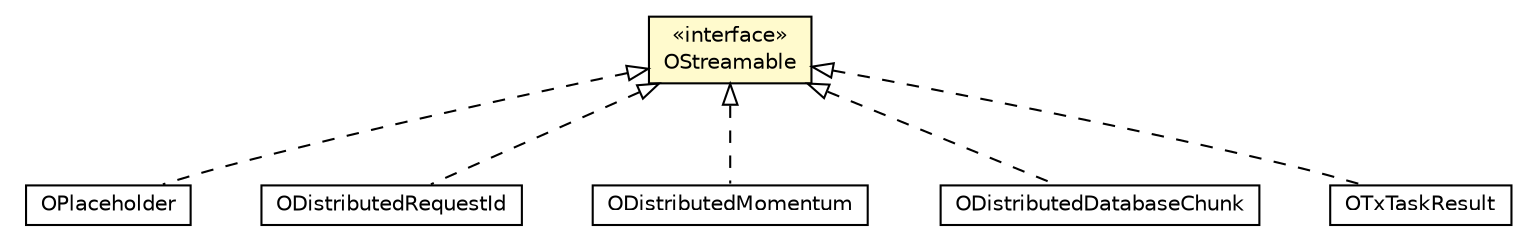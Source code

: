 #!/usr/local/bin/dot
#
# Class diagram 
# Generated by UMLGraph version R5_6-24-gf6e263 (http://www.umlgraph.org/)
#

digraph G {
	edge [fontname="Helvetica",fontsize=10,labelfontname="Helvetica",labelfontsize=10];
	node [fontname="Helvetica",fontsize=10,shape=plaintext];
	nodesep=0.25;
	ranksep=0.5;
	// com.orientechnologies.orient.core.db.record.OPlaceholder
	c4093023 [label=<<table title="com.orientechnologies.orient.core.db.record.OPlaceholder" border="0" cellborder="1" cellspacing="0" cellpadding="2" port="p" href="../db/record/OPlaceholder.html">
		<tr><td><table border="0" cellspacing="0" cellpadding="1">
<tr><td align="center" balign="center"> OPlaceholder </td></tr>
		</table></td></tr>
		</table>>, URL="../db/record/OPlaceholder.html", fontname="Helvetica", fontcolor="black", fontsize=10.0];
	// com.orientechnologies.orient.core.serialization.OStreamable
	c4093735 [label=<<table title="com.orientechnologies.orient.core.serialization.OStreamable" border="0" cellborder="1" cellspacing="0" cellpadding="2" port="p" bgcolor="lemonChiffon" href="./OStreamable.html">
		<tr><td><table border="0" cellspacing="0" cellpadding="1">
<tr><td align="center" balign="center"> &#171;interface&#187; </td></tr>
<tr><td align="center" balign="center"> OStreamable </td></tr>
		</table></td></tr>
		</table>>, URL="./OStreamable.html", fontname="Helvetica", fontcolor="black", fontsize=10.0];
	// com.orientechnologies.orient.server.distributed.ODistributedRequestId
	c4094368 [label=<<table title="com.orientechnologies.orient.server.distributed.ODistributedRequestId" border="0" cellborder="1" cellspacing="0" cellpadding="2" port="p" href="../../server/distributed/ODistributedRequestId.html">
		<tr><td><table border="0" cellspacing="0" cellpadding="1">
<tr><td align="center" balign="center"> ODistributedRequestId </td></tr>
		</table></td></tr>
		</table>>, URL="../../server/distributed/ODistributedRequestId.html", fontname="Helvetica", fontcolor="black", fontsize=10.0];
	// com.orientechnologies.orient.server.distributed.ODistributedMomentum
	c4094384 [label=<<table title="com.orientechnologies.orient.server.distributed.ODistributedMomentum" border="0" cellborder="1" cellspacing="0" cellpadding="2" port="p" href="../../server/distributed/ODistributedMomentum.html">
		<tr><td><table border="0" cellspacing="0" cellpadding="1">
<tr><td align="center" balign="center"> ODistributedMomentum </td></tr>
		</table></td></tr>
		</table>>, URL="../../server/distributed/ODistributedMomentum.html", fontname="Helvetica", fontcolor="black", fontsize=10.0];
	// com.orientechnologies.orient.server.distributed.impl.ODistributedDatabaseChunk
	c4094633 [label=<<table title="com.orientechnologies.orient.server.distributed.impl.ODistributedDatabaseChunk" border="0" cellborder="1" cellspacing="0" cellpadding="2" port="p" href="../../server/distributed/impl/ODistributedDatabaseChunk.html">
		<tr><td><table border="0" cellspacing="0" cellpadding="1">
<tr><td align="center" balign="center"> ODistributedDatabaseChunk </td></tr>
		</table></td></tr>
		</table>>, URL="../../server/distributed/impl/ODistributedDatabaseChunk.html", fontname="Helvetica", fontcolor="black", fontsize=10.0];
	// com.orientechnologies.orient.server.distributed.impl.task.OTxTaskResult
	c4094653 [label=<<table title="com.orientechnologies.orient.server.distributed.impl.task.OTxTaskResult" border="0" cellborder="1" cellspacing="0" cellpadding="2" port="p" href="../../server/distributed/impl/task/OTxTaskResult.html">
		<tr><td><table border="0" cellspacing="0" cellpadding="1">
<tr><td align="center" balign="center"> OTxTaskResult </td></tr>
		</table></td></tr>
		</table>>, URL="../../server/distributed/impl/task/OTxTaskResult.html", fontname="Helvetica", fontcolor="black", fontsize=10.0];
	//com.orientechnologies.orient.core.db.record.OPlaceholder implements com.orientechnologies.orient.core.serialization.OStreamable
	c4093735:p -> c4093023:p [dir=back,arrowtail=empty,style=dashed];
	//com.orientechnologies.orient.server.distributed.ODistributedRequestId implements com.orientechnologies.orient.core.serialization.OStreamable
	c4093735:p -> c4094368:p [dir=back,arrowtail=empty,style=dashed];
	//com.orientechnologies.orient.server.distributed.ODistributedMomentum implements com.orientechnologies.orient.core.serialization.OStreamable
	c4093735:p -> c4094384:p [dir=back,arrowtail=empty,style=dashed];
	//com.orientechnologies.orient.server.distributed.impl.ODistributedDatabaseChunk implements com.orientechnologies.orient.core.serialization.OStreamable
	c4093735:p -> c4094633:p [dir=back,arrowtail=empty,style=dashed];
	//com.orientechnologies.orient.server.distributed.impl.task.OTxTaskResult implements com.orientechnologies.orient.core.serialization.OStreamable
	c4093735:p -> c4094653:p [dir=back,arrowtail=empty,style=dashed];
}

